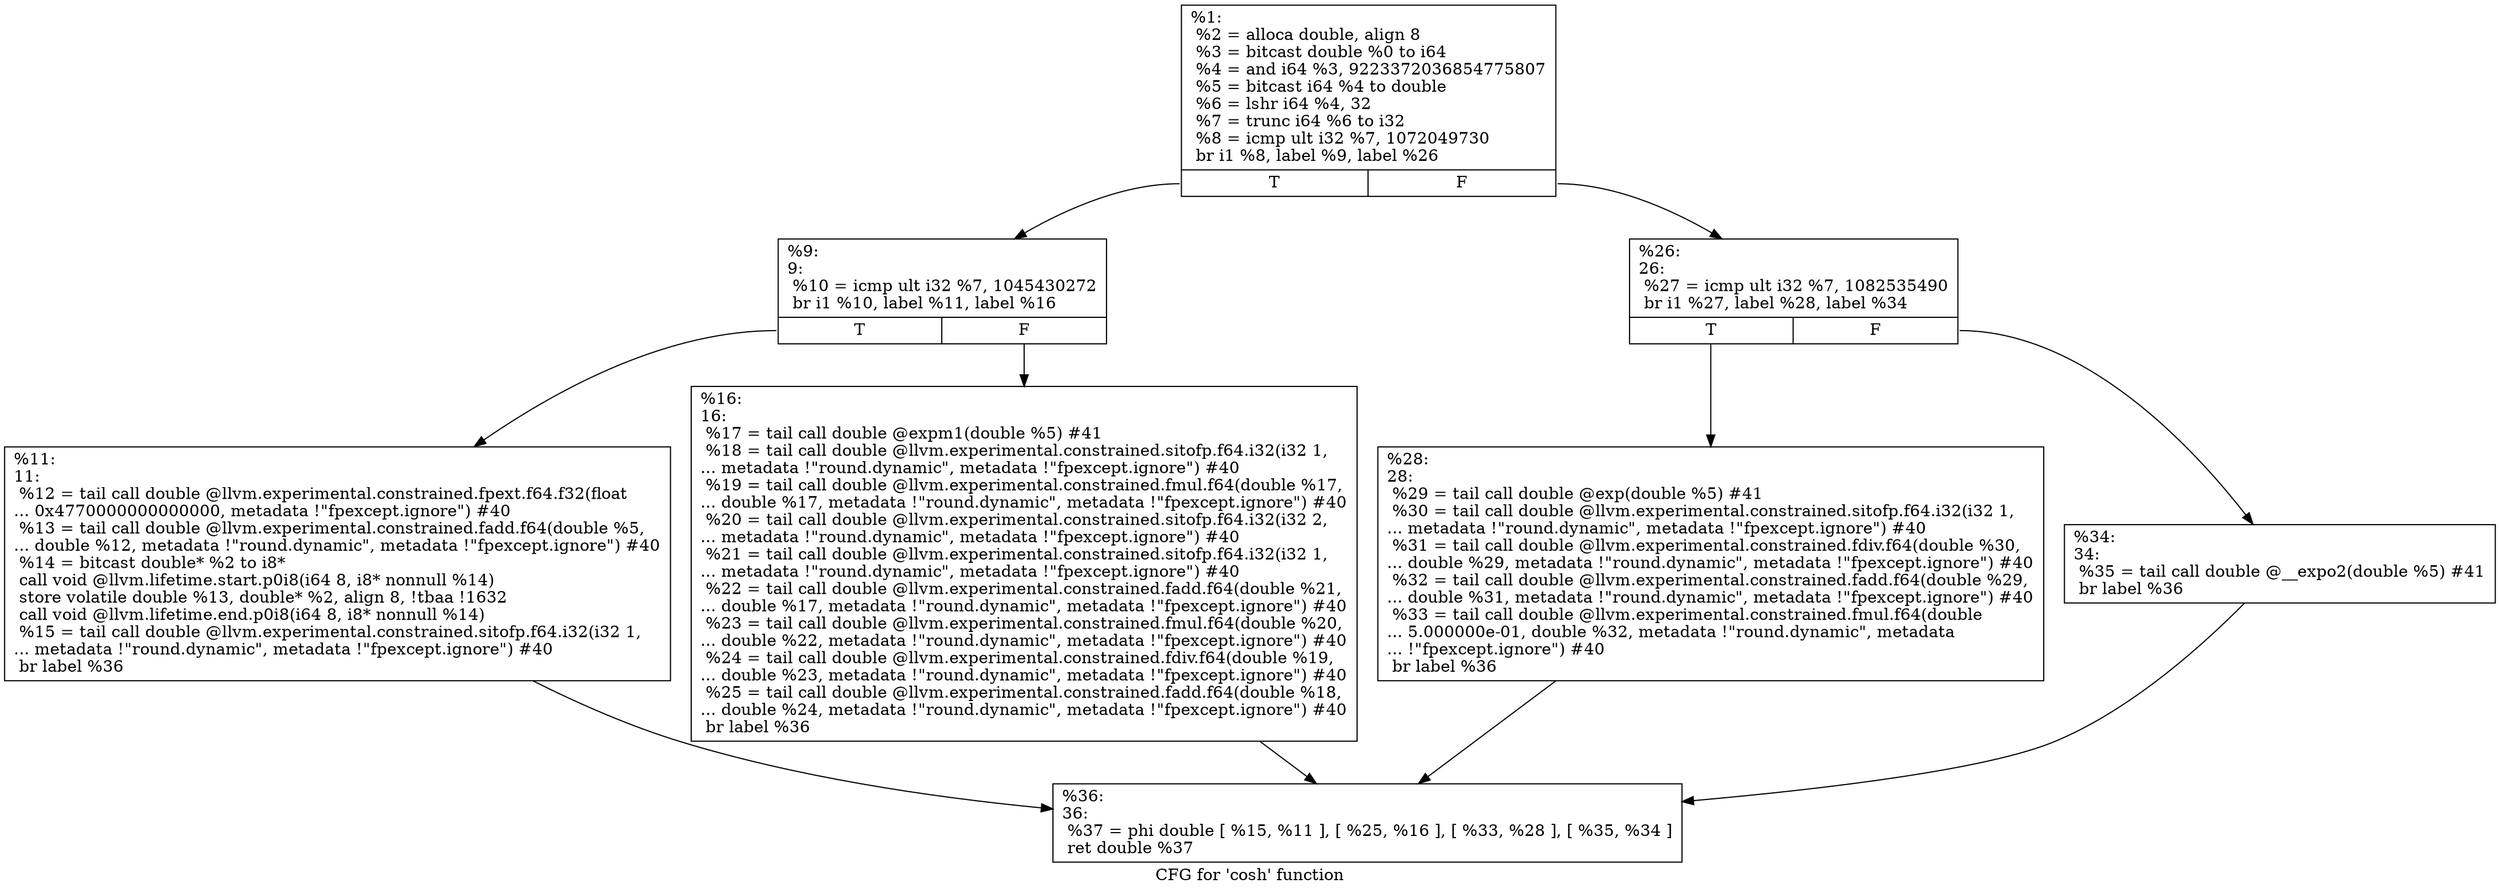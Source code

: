 digraph "CFG for 'cosh' function" {
	label="CFG for 'cosh' function";

	Node0x16f5b50 [shape=record,label="{%1:\l  %2 = alloca double, align 8\l  %3 = bitcast double %0 to i64\l  %4 = and i64 %3, 9223372036854775807\l  %5 = bitcast i64 %4 to double\l  %6 = lshr i64 %4, 32\l  %7 = trunc i64 %6 to i32\l  %8 = icmp ult i32 %7, 1072049730\l  br i1 %8, label %9, label %26\l|{<s0>T|<s1>F}}"];
	Node0x16f5b50:s0 -> Node0x16f5ba0;
	Node0x16f5b50:s1 -> Node0x16f5c90;
	Node0x16f5ba0 [shape=record,label="{%9:\l9:                                                \l  %10 = icmp ult i32 %7, 1045430272\l  br i1 %10, label %11, label %16\l|{<s0>T|<s1>F}}"];
	Node0x16f5ba0:s0 -> Node0x16f5bf0;
	Node0x16f5ba0:s1 -> Node0x16f5c40;
	Node0x16f5bf0 [shape=record,label="{%11:\l11:                                               \l  %12 = tail call double @llvm.experimental.constrained.fpext.f64.f32(float\l... 0x4770000000000000, metadata !\"fpexcept.ignore\") #40\l  %13 = tail call double @llvm.experimental.constrained.fadd.f64(double %5,\l... double %12, metadata !\"round.dynamic\", metadata !\"fpexcept.ignore\") #40\l  %14 = bitcast double* %2 to i8*\l  call void @llvm.lifetime.start.p0i8(i64 8, i8* nonnull %14)\l  store volatile double %13, double* %2, align 8, !tbaa !1632\l  call void @llvm.lifetime.end.p0i8(i64 8, i8* nonnull %14)\l  %15 = tail call double @llvm.experimental.constrained.sitofp.f64.i32(i32 1,\l... metadata !\"round.dynamic\", metadata !\"fpexcept.ignore\") #40\l  br label %36\l}"];
	Node0x16f5bf0 -> Node0x16f5d80;
	Node0x16f5c40 [shape=record,label="{%16:\l16:                                               \l  %17 = tail call double @expm1(double %5) #41\l  %18 = tail call double @llvm.experimental.constrained.sitofp.f64.i32(i32 1,\l... metadata !\"round.dynamic\", metadata !\"fpexcept.ignore\") #40\l  %19 = tail call double @llvm.experimental.constrained.fmul.f64(double %17,\l... double %17, metadata !\"round.dynamic\", metadata !\"fpexcept.ignore\") #40\l  %20 = tail call double @llvm.experimental.constrained.sitofp.f64.i32(i32 2,\l... metadata !\"round.dynamic\", metadata !\"fpexcept.ignore\") #40\l  %21 = tail call double @llvm.experimental.constrained.sitofp.f64.i32(i32 1,\l... metadata !\"round.dynamic\", metadata !\"fpexcept.ignore\") #40\l  %22 = tail call double @llvm.experimental.constrained.fadd.f64(double %21,\l... double %17, metadata !\"round.dynamic\", metadata !\"fpexcept.ignore\") #40\l  %23 = tail call double @llvm.experimental.constrained.fmul.f64(double %20,\l... double %22, metadata !\"round.dynamic\", metadata !\"fpexcept.ignore\") #40\l  %24 = tail call double @llvm.experimental.constrained.fdiv.f64(double %19,\l... double %23, metadata !\"round.dynamic\", metadata !\"fpexcept.ignore\") #40\l  %25 = tail call double @llvm.experimental.constrained.fadd.f64(double %18,\l... double %24, metadata !\"round.dynamic\", metadata !\"fpexcept.ignore\") #40\l  br label %36\l}"];
	Node0x16f5c40 -> Node0x16f5d80;
	Node0x16f5c90 [shape=record,label="{%26:\l26:                                               \l  %27 = icmp ult i32 %7, 1082535490\l  br i1 %27, label %28, label %34\l|{<s0>T|<s1>F}}"];
	Node0x16f5c90:s0 -> Node0x16f5ce0;
	Node0x16f5c90:s1 -> Node0x16f5d30;
	Node0x16f5ce0 [shape=record,label="{%28:\l28:                                               \l  %29 = tail call double @exp(double %5) #41\l  %30 = tail call double @llvm.experimental.constrained.sitofp.f64.i32(i32 1,\l... metadata !\"round.dynamic\", metadata !\"fpexcept.ignore\") #40\l  %31 = tail call double @llvm.experimental.constrained.fdiv.f64(double %30,\l... double %29, metadata !\"round.dynamic\", metadata !\"fpexcept.ignore\") #40\l  %32 = tail call double @llvm.experimental.constrained.fadd.f64(double %29,\l... double %31, metadata !\"round.dynamic\", metadata !\"fpexcept.ignore\") #40\l  %33 = tail call double @llvm.experimental.constrained.fmul.f64(double\l... 5.000000e-01, double %32, metadata !\"round.dynamic\", metadata\l... !\"fpexcept.ignore\") #40\l  br label %36\l}"];
	Node0x16f5ce0 -> Node0x16f5d80;
	Node0x16f5d30 [shape=record,label="{%34:\l34:                                               \l  %35 = tail call double @__expo2(double %5) #41\l  br label %36\l}"];
	Node0x16f5d30 -> Node0x16f5d80;
	Node0x16f5d80 [shape=record,label="{%36:\l36:                                               \l  %37 = phi double [ %15, %11 ], [ %25, %16 ], [ %33, %28 ], [ %35, %34 ]\l  ret double %37\l}"];
}

